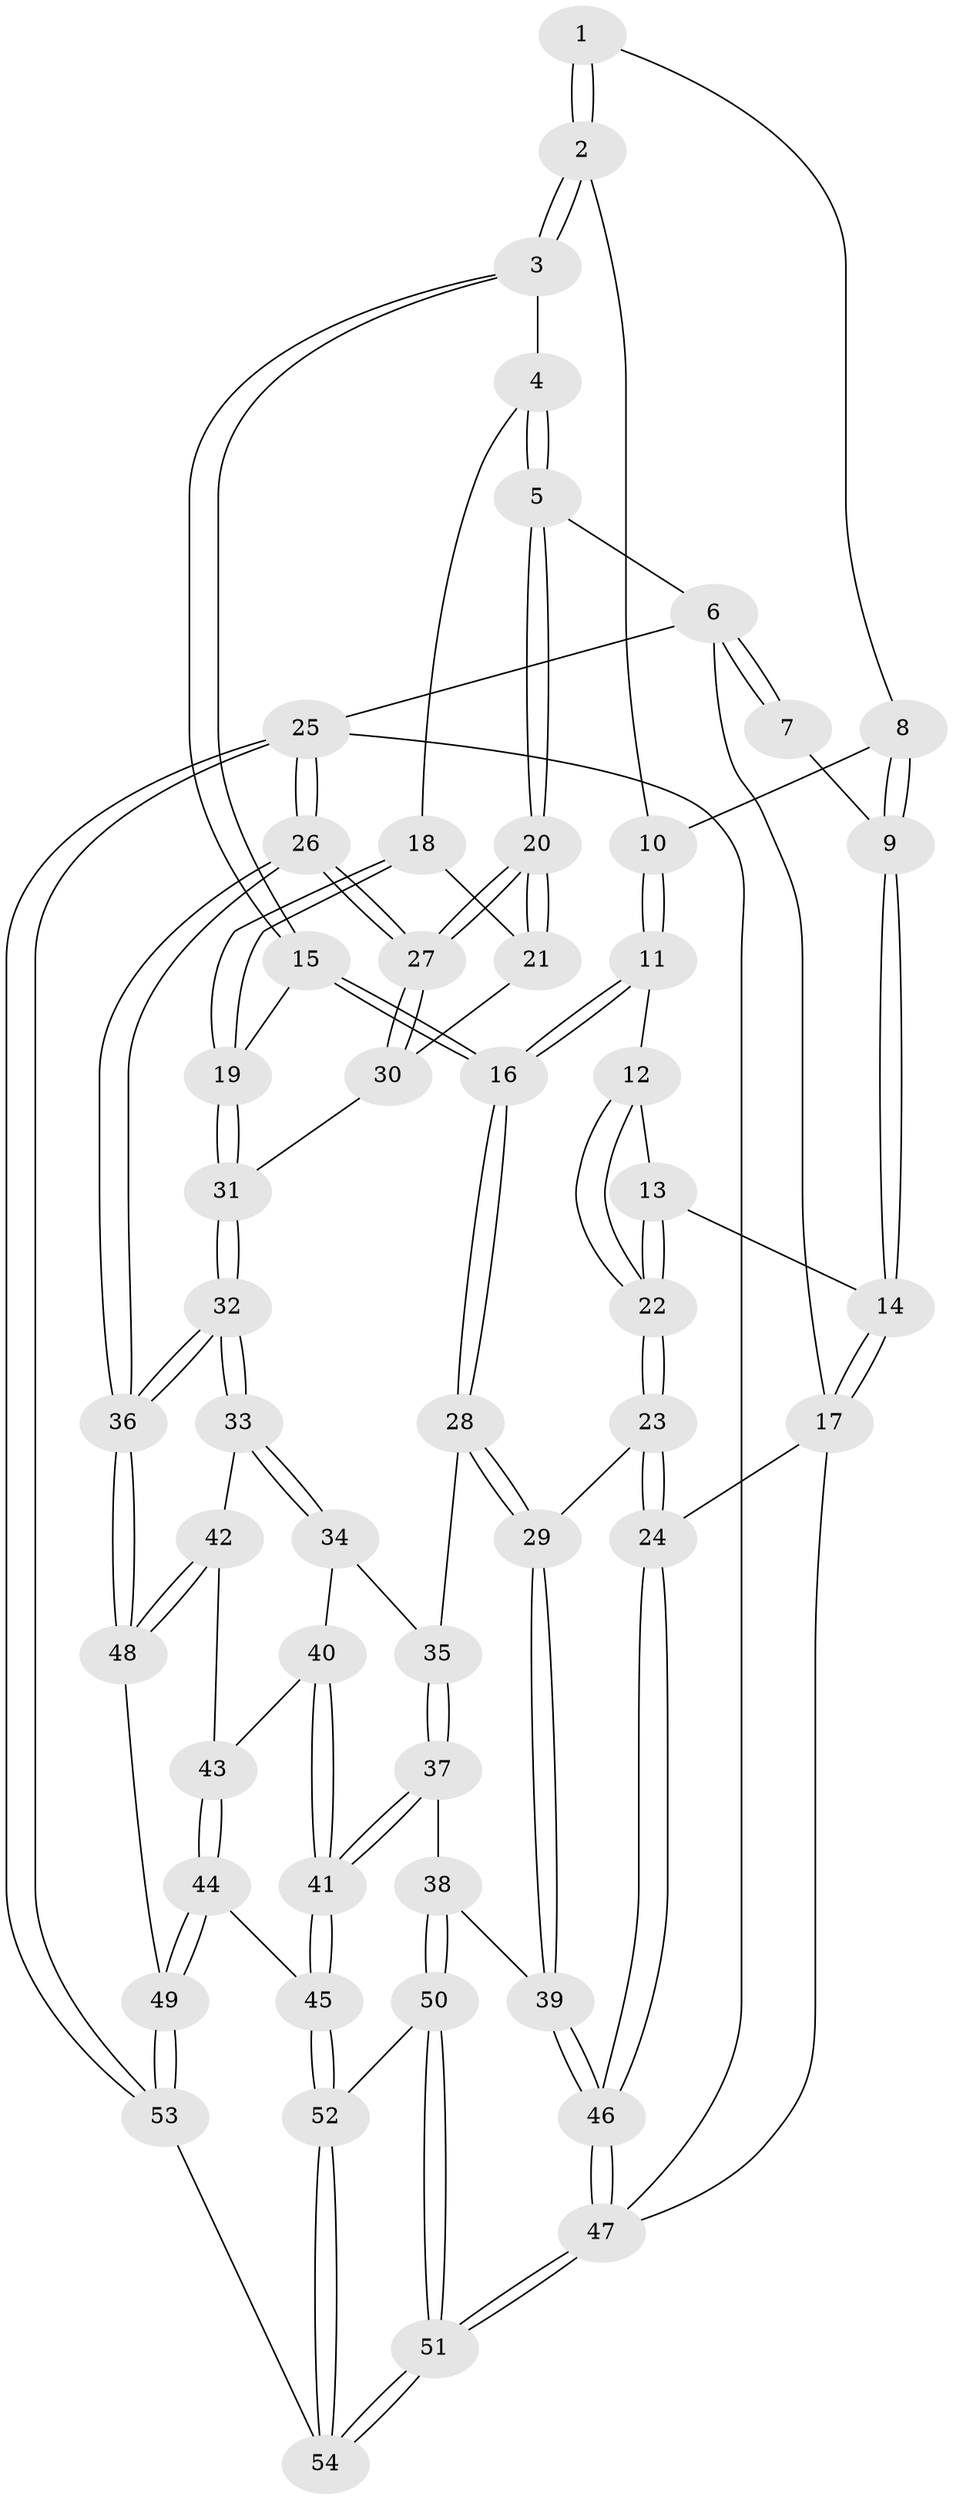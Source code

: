 // Generated by graph-tools (version 1.1) at 2025/17/03/09/25 04:17:07]
// undirected, 54 vertices, 132 edges
graph export_dot {
graph [start="1"]
  node [color=gray90,style=filled];
  1 [pos="+0.5270127380544299+0"];
  2 [pos="+0.6806295217858089+0.22027494869666794"];
  3 [pos="+0.7133025156277996+0.2410444767510969"];
  4 [pos="+1+0.030907427872002242"];
  5 [pos="+1+0"];
  6 [pos="+1+0"];
  7 [pos="+0.5074707653086843+0"];
  8 [pos="+0.3338946655413266+0.22267232171938428"];
  9 [pos="+0+0"];
  10 [pos="+0.3440691530760287+0.2566759811477177"];
  11 [pos="+0.33343500959329186+0.3158301135273891"];
  12 [pos="+0.26750412935719853+0.40750543725568705"];
  13 [pos="+0+0"];
  14 [pos="+0+0"];
  15 [pos="+0.7019819575031742+0.39456546917604596"];
  16 [pos="+0.6350201874134704+0.4634511242088445"];
  17 [pos="+0+0"];
  18 [pos="+0.930197689162944+0.4086853627947964"];
  19 [pos="+0.799771379386193+0.4444258549370088"];
  20 [pos="+1+0.4423409104265997"];
  21 [pos="+1+0.45955216936263193"];
  22 [pos="+0.2122012643688373+0.5143479279024896"];
  23 [pos="+0.20939396625829013+0.5252676451749282"];
  24 [pos="+0+0.5432175230196129"];
  25 [pos="+1+1"];
  26 [pos="+1+1"];
  27 [pos="+1+1"];
  28 [pos="+0.6221062765818927+0.49553810771356166"];
  29 [pos="+0.24448688120202752+0.5748148275265647"];
  30 [pos="+0.9473195873866207+0.5344654586426997"];
  31 [pos="+0.8703298734350593+0.5402710180466453"];
  32 [pos="+0.8625545672288909+0.7278767470267874"];
  33 [pos="+0.726594713525273+0.6926401666223124"];
  34 [pos="+0.6423210166707366+0.6082108075459672"];
  35 [pos="+0.6282731464230819+0.5872784011382318"];
  36 [pos="+0.954417529581236+0.8237536944191978"];
  37 [pos="+0.385937122185902+0.7792356303572351"];
  38 [pos="+0.33447460815828756+0.7738471062928941"];
  39 [pos="+0.2807143244804576+0.7127429003904755"];
  40 [pos="+0.5923021745003523+0.754871048045961"];
  41 [pos="+0.5237561258309682+0.8594865542903446"];
  42 [pos="+0.6955609741398313+0.7457141926462058"];
  43 [pos="+0.6299503279826869+0.7589789638520695"];
  44 [pos="+0.5522471441371711+0.873327783785473"];
  45 [pos="+0.5247652093399101+0.860431663081647"];
  46 [pos="+0+1"];
  47 [pos="+0+1"];
  48 [pos="+0.6547319030673941+0.8436456531396809"];
  49 [pos="+0.6033024957266883+0.8989353393078917"];
  50 [pos="+0.3333362075612219+0.778313094749546"];
  51 [pos="+0+1"];
  52 [pos="+0.35390370443417996+1"];
  53 [pos="+0.8124965251364531+1"];
  54 [pos="+0.35305952814180735+1"];
  1 -- 2;
  1 -- 2;
  1 -- 8;
  2 -- 3;
  2 -- 3;
  2 -- 10;
  3 -- 4;
  3 -- 15;
  3 -- 15;
  4 -- 5;
  4 -- 5;
  4 -- 18;
  5 -- 6;
  5 -- 20;
  5 -- 20;
  6 -- 7;
  6 -- 7;
  6 -- 17;
  6 -- 25;
  7 -- 9;
  8 -- 9;
  8 -- 9;
  8 -- 10;
  9 -- 14;
  9 -- 14;
  10 -- 11;
  10 -- 11;
  11 -- 12;
  11 -- 16;
  11 -- 16;
  12 -- 13;
  12 -- 22;
  12 -- 22;
  13 -- 14;
  13 -- 22;
  13 -- 22;
  14 -- 17;
  14 -- 17;
  15 -- 16;
  15 -- 16;
  15 -- 19;
  16 -- 28;
  16 -- 28;
  17 -- 24;
  17 -- 47;
  18 -- 19;
  18 -- 19;
  18 -- 21;
  19 -- 31;
  19 -- 31;
  20 -- 21;
  20 -- 21;
  20 -- 27;
  20 -- 27;
  21 -- 30;
  22 -- 23;
  22 -- 23;
  23 -- 24;
  23 -- 24;
  23 -- 29;
  24 -- 46;
  24 -- 46;
  25 -- 26;
  25 -- 26;
  25 -- 53;
  25 -- 53;
  25 -- 47;
  26 -- 27;
  26 -- 27;
  26 -- 36;
  26 -- 36;
  27 -- 30;
  27 -- 30;
  28 -- 29;
  28 -- 29;
  28 -- 35;
  29 -- 39;
  29 -- 39;
  30 -- 31;
  31 -- 32;
  31 -- 32;
  32 -- 33;
  32 -- 33;
  32 -- 36;
  32 -- 36;
  33 -- 34;
  33 -- 34;
  33 -- 42;
  34 -- 35;
  34 -- 40;
  35 -- 37;
  35 -- 37;
  36 -- 48;
  36 -- 48;
  37 -- 38;
  37 -- 41;
  37 -- 41;
  38 -- 39;
  38 -- 50;
  38 -- 50;
  39 -- 46;
  39 -- 46;
  40 -- 41;
  40 -- 41;
  40 -- 43;
  41 -- 45;
  41 -- 45;
  42 -- 43;
  42 -- 48;
  42 -- 48;
  43 -- 44;
  43 -- 44;
  44 -- 45;
  44 -- 49;
  44 -- 49;
  45 -- 52;
  45 -- 52;
  46 -- 47;
  46 -- 47;
  47 -- 51;
  47 -- 51;
  48 -- 49;
  49 -- 53;
  49 -- 53;
  50 -- 51;
  50 -- 51;
  50 -- 52;
  51 -- 54;
  51 -- 54;
  52 -- 54;
  52 -- 54;
  53 -- 54;
}
